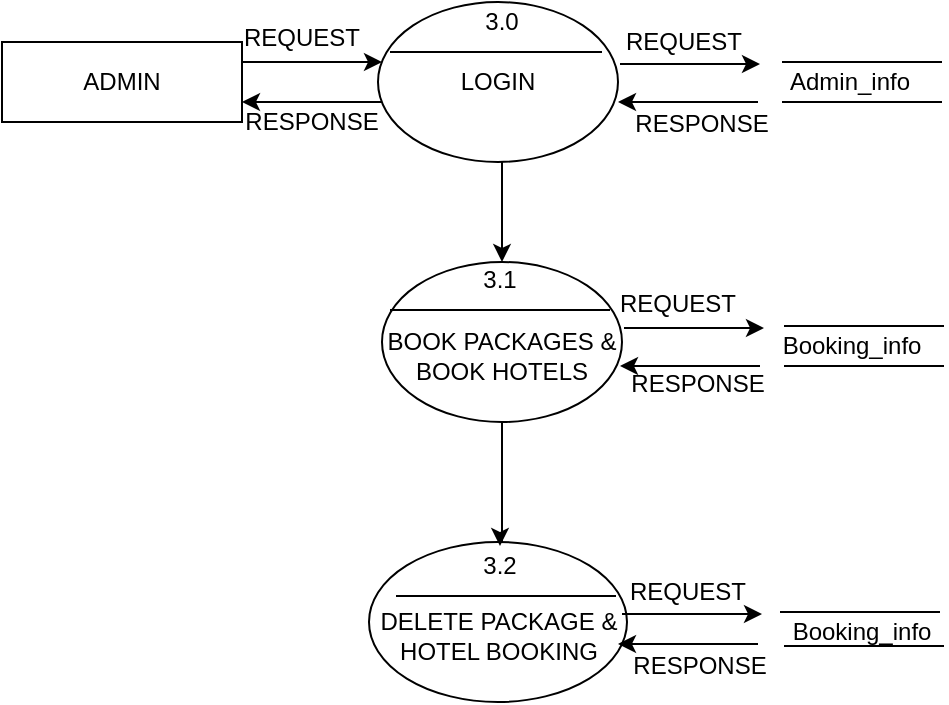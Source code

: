 <mxfile version="10.6.7" type="device"><diagram id="2GB4EXIPJ_VCHcRh5AVA" name="Page-1"><mxGraphModel dx="1010" dy="501" grid="1" gridSize="10" guides="1" tooltips="1" connect="1" arrows="1" fold="1" page="1" pageScale="1" pageWidth="850" pageHeight="1100" math="0" shadow="0"><root><mxCell id="0"/><mxCell id="1" parent="0"/><mxCell id="Bdqf27gfLDY2JfMCBj7o-1" value="ADMIN" style="rounded=0;whiteSpace=wrap;html=1;" parent="1" vertex="1"><mxGeometry x="50" y="30" width="120" height="40" as="geometry"/></mxCell><mxCell id="Bdqf27gfLDY2JfMCBj7o-2" value="" style="endArrow=classic;html=1;" parent="1" edge="1"><mxGeometry width="50" height="50" relative="1" as="geometry"><mxPoint x="170" y="40" as="sourcePoint"/><mxPoint x="240" y="40" as="targetPoint"/></mxGeometry></mxCell><mxCell id="Bdqf27gfLDY2JfMCBj7o-3" value="" style="endArrow=classic;html=1;" parent="1" edge="1"><mxGeometry width="50" height="50" relative="1" as="geometry"><mxPoint x="240" y="60" as="sourcePoint"/><mxPoint x="170" y="60" as="targetPoint"/></mxGeometry></mxCell><mxCell id="Bdqf27gfLDY2JfMCBj7o-4" value="" style="edgeStyle=orthogonalEdgeStyle;rounded=0;orthogonalLoop=1;jettySize=auto;html=1;" parent="1" edge="1"><mxGeometry relative="1" as="geometry"><mxPoint x="300" y="90" as="sourcePoint"/><mxPoint x="300" y="140" as="targetPoint"/></mxGeometry></mxCell><mxCell id="Bdqf27gfLDY2JfMCBj7o-5" value="&lt;div&gt;&lt;br&gt;&lt;/div&gt;&lt;div&gt;BOOK PACKAGES &amp;amp;&lt;/div&gt;&lt;div&gt;BOOK HOTELS&lt;br&gt;&lt;/div&gt;" style="ellipse;whiteSpace=wrap;html=1;" parent="1" vertex="1"><mxGeometry x="240" y="140" width="120" height="80" as="geometry"/></mxCell><mxCell id="Bdqf27gfLDY2JfMCBj7o-7" value="" style="endArrow=classic;html=1;" parent="1" edge="1"><mxGeometry width="50" height="50" relative="1" as="geometry"><mxPoint x="359" y="41" as="sourcePoint"/><mxPoint x="429" y="41" as="targetPoint"/></mxGeometry></mxCell><mxCell id="Bdqf27gfLDY2JfMCBj7o-8" value="" style="endArrow=classic;html=1;" parent="1" edge="1"><mxGeometry width="50" height="50" relative="1" as="geometry"><mxPoint x="428" y="60" as="sourcePoint"/><mxPoint x="358" y="60" as="targetPoint"/></mxGeometry></mxCell><mxCell id="Bdqf27gfLDY2JfMCBj7o-9" value="" style="endArrow=none;html=1;" parent="1" edge="1"><mxGeometry width="50" height="50" relative="1" as="geometry"><mxPoint x="440" y="40" as="sourcePoint"/><mxPoint x="520" y="40" as="targetPoint"/></mxGeometry></mxCell><mxCell id="Bdqf27gfLDY2JfMCBj7o-10" value="" style="endArrow=none;html=1;" parent="1" edge="1"><mxGeometry width="50" height="50" relative="1" as="geometry"><mxPoint x="440" y="60" as="sourcePoint"/><mxPoint x="520" y="60" as="targetPoint"/></mxGeometry></mxCell><mxCell id="Bdqf27gfLDY2JfMCBj7o-11" value="Admin_info" style="text;html=1;strokeColor=none;fillColor=none;align=center;verticalAlign=middle;whiteSpace=wrap;rounded=0;" parent="1" vertex="1"><mxGeometry x="454" y="45" width="40" height="10" as="geometry"/></mxCell><mxCell id="Bdqf27gfLDY2JfMCBj7o-12" value="" style="endArrow=classic;html=1;" parent="1" edge="1"><mxGeometry width="50" height="50" relative="1" as="geometry"><mxPoint x="361" y="173" as="sourcePoint"/><mxPoint x="431" y="173" as="targetPoint"/></mxGeometry></mxCell><mxCell id="Bdqf27gfLDY2JfMCBj7o-13" value="" style="endArrow=classic;html=1;" parent="1" edge="1"><mxGeometry width="50" height="50" relative="1" as="geometry"><mxPoint x="429" y="192" as="sourcePoint"/><mxPoint x="359" y="192" as="targetPoint"/></mxGeometry></mxCell><mxCell id="Bdqf27gfLDY2JfMCBj7o-14" value="" style="endArrow=none;html=1;" parent="1" edge="1"><mxGeometry width="50" height="50" relative="1" as="geometry"><mxPoint x="441" y="172" as="sourcePoint"/><mxPoint x="521" y="172" as="targetPoint"/></mxGeometry></mxCell><mxCell id="Bdqf27gfLDY2JfMCBj7o-15" value="" style="endArrow=none;html=1;" parent="1" edge="1"><mxGeometry width="50" height="50" relative="1" as="geometry"><mxPoint x="441" y="192" as="sourcePoint"/><mxPoint x="521" y="192" as="targetPoint"/></mxGeometry></mxCell><mxCell id="Bdqf27gfLDY2JfMCBj7o-16" value="Booking_info" style="text;html=1;strokeColor=none;fillColor=none;align=center;verticalAlign=middle;whiteSpace=wrap;rounded=0;" parent="1" vertex="1"><mxGeometry x="455" y="177" width="40" height="10" as="geometry"/></mxCell><mxCell id="Bdqf27gfLDY2JfMCBj7o-17" value="" style="endArrow=none;html=1;" parent="1" edge="1"><mxGeometry width="50" height="50" relative="1" as="geometry"><mxPoint x="244" y="164" as="sourcePoint"/><mxPoint x="354" y="164" as="targetPoint"/></mxGeometry></mxCell><mxCell id="Bdqf27gfLDY2JfMCBj7o-18" value="3.1" style="text;html=1;strokeColor=none;fillColor=none;align=center;verticalAlign=middle;whiteSpace=wrap;rounded=0;" parent="1" vertex="1"><mxGeometry x="279" y="139" width="40" height="20" as="geometry"/></mxCell><mxCell id="Bdqf27gfLDY2JfMCBj7o-19" value="REQUEST" style="text;html=1;strokeColor=none;fillColor=none;align=center;verticalAlign=middle;whiteSpace=wrap;rounded=0;" parent="1" vertex="1"><mxGeometry x="180" y="18" width="40" height="20" as="geometry"/></mxCell><mxCell id="Bdqf27gfLDY2JfMCBj7o-20" value="RESPONSE" style="text;html=1;strokeColor=none;fillColor=none;align=center;verticalAlign=middle;whiteSpace=wrap;rounded=0;" parent="1" vertex="1"><mxGeometry x="185" y="60" width="40" height="20" as="geometry"/></mxCell><mxCell id="Bdqf27gfLDY2JfMCBj7o-21" value="REQUEST" style="text;html=1;strokeColor=none;fillColor=none;align=center;verticalAlign=middle;whiteSpace=wrap;rounded=0;" parent="1" vertex="1"><mxGeometry x="371" y="20" width="40" height="20" as="geometry"/></mxCell><mxCell id="Bdqf27gfLDY2JfMCBj7o-22" value="RESPONSE" style="text;html=1;strokeColor=none;fillColor=none;align=center;verticalAlign=middle;whiteSpace=wrap;rounded=0;" parent="1" vertex="1"><mxGeometry x="380" y="61" width="40" height="20" as="geometry"/></mxCell><mxCell id="Bdqf27gfLDY2JfMCBj7o-23" value="RESPONSE" style="text;html=1;strokeColor=none;fillColor=none;align=center;verticalAlign=middle;whiteSpace=wrap;rounded=0;" parent="1" vertex="1"><mxGeometry x="378" y="191" width="40" height="20" as="geometry"/></mxCell><mxCell id="Bdqf27gfLDY2JfMCBj7o-24" value="REQUEST" style="text;html=1;strokeColor=none;fillColor=none;align=center;verticalAlign=middle;whiteSpace=wrap;rounded=0;" parent="1" vertex="1"><mxGeometry x="368" y="151" width="40" height="20" as="geometry"/></mxCell><mxCell id="Bdqf27gfLDY2JfMCBj7o-25" value="&lt;div&gt;&lt;br&gt;&lt;/div&gt;&lt;div&gt;DELETE PACKAGE &amp;amp;&lt;/div&gt;&lt;div&gt;HOTEL BOOKING&lt;br&gt;&lt;/div&gt;" style="ellipse;whiteSpace=wrap;html=1;" parent="1" vertex="1"><mxGeometry x="233.5" y="280" width="129" height="80" as="geometry"/></mxCell><mxCell id="Bdqf27gfLDY2JfMCBj7o-26" value="" style="endArrow=classic;html=1;" parent="1" edge="1"><mxGeometry width="50" height="50" relative="1" as="geometry"><mxPoint x="360" y="316" as="sourcePoint"/><mxPoint x="430" y="316" as="targetPoint"/></mxGeometry></mxCell><mxCell id="Bdqf27gfLDY2JfMCBj7o-27" value="" style="endArrow=none;html=1;" parent="1" edge="1"><mxGeometry width="50" height="50" relative="1" as="geometry"><mxPoint x="439" y="315" as="sourcePoint"/><mxPoint x="519" y="315" as="targetPoint"/></mxGeometry></mxCell><mxCell id="Bdqf27gfLDY2JfMCBj7o-28" value="" style="endArrow=none;html=1;" parent="1" edge="1"><mxGeometry width="50" height="50" relative="1" as="geometry"><mxPoint x="441" y="332" as="sourcePoint"/><mxPoint x="521" y="332" as="targetPoint"/></mxGeometry></mxCell><mxCell id="Bdqf27gfLDY2JfMCBj7o-29" value="Booking_info" style="text;html=1;strokeColor=none;fillColor=none;align=center;verticalAlign=middle;whiteSpace=wrap;rounded=0;" parent="1" vertex="1"><mxGeometry x="460" y="320" width="40" height="10" as="geometry"/></mxCell><mxCell id="Bdqf27gfLDY2JfMCBj7o-30" value="" style="endArrow=none;html=1;" parent="1" edge="1"><mxGeometry width="50" height="50" relative="1" as="geometry"><mxPoint x="247" y="307" as="sourcePoint"/><mxPoint x="357" y="307" as="targetPoint"/></mxGeometry></mxCell><mxCell id="Bdqf27gfLDY2JfMCBj7o-31" value="" style="edgeStyle=orthogonalEdgeStyle;rounded=0;orthogonalLoop=1;jettySize=auto;html=1;exitX=0.5;exitY=1;exitDx=0;exitDy=0;entryX=0.5;entryY=0;entryDx=0;entryDy=0;" parent="1" source="Bdqf27gfLDY2JfMCBj7o-5" target="Bdqf27gfLDY2JfMCBj7o-32" edge="1"><mxGeometry relative="1" as="geometry"><mxPoint x="300" y="240" as="sourcePoint"/><mxPoint x="160" y="280" as="targetPoint"/><Array as="points"><mxPoint x="300" y="280"/><mxPoint x="299" y="280"/></Array></mxGeometry></mxCell><mxCell id="Bdqf27gfLDY2JfMCBj7o-32" value="3.2" style="text;html=1;strokeColor=none;fillColor=none;align=center;verticalAlign=middle;whiteSpace=wrap;rounded=0;" parent="1" vertex="1"><mxGeometry x="279" y="282" width="40" height="20" as="geometry"/></mxCell><mxCell id="Bdqf27gfLDY2JfMCBj7o-33" value="RESPONSE" style="text;html=1;strokeColor=none;fillColor=none;align=center;verticalAlign=middle;whiteSpace=wrap;rounded=0;" parent="1" vertex="1"><mxGeometry x="379" y="332" width="40" height="20" as="geometry"/></mxCell><mxCell id="Bdqf27gfLDY2JfMCBj7o-34" value="REQUEST" style="text;html=1;strokeColor=none;fillColor=none;align=center;verticalAlign=middle;whiteSpace=wrap;rounded=0;" parent="1" vertex="1"><mxGeometry x="373" y="295" width="40" height="20" as="geometry"/></mxCell><mxCell id="Bdqf27gfLDY2JfMCBj7o-35" value="" style="endArrow=classic;html=1;" parent="1" edge="1"><mxGeometry width="50" height="50" relative="1" as="geometry"><mxPoint x="428" y="331" as="sourcePoint"/><mxPoint x="358" y="331" as="targetPoint"/></mxGeometry></mxCell><mxCell id="Bdqf27gfLDY2JfMCBj7o-36" value="LOGIN" style="ellipse;whiteSpace=wrap;html=1;" parent="1" vertex="1"><mxGeometry x="238" y="10" width="120" height="80" as="geometry"/></mxCell><mxCell id="Bdqf27gfLDY2JfMCBj7o-37" value="" style="endArrow=none;html=1;" parent="1" edge="1"><mxGeometry width="50" height="50" relative="1" as="geometry"><mxPoint x="244" y="35" as="sourcePoint"/><mxPoint x="350" y="35" as="targetPoint"/></mxGeometry></mxCell><mxCell id="Bdqf27gfLDY2JfMCBj7o-38" value="3.0" style="text;html=1;strokeColor=none;fillColor=none;align=center;verticalAlign=middle;whiteSpace=wrap;rounded=0;" parent="1" vertex="1"><mxGeometry x="280" y="10" width="40" height="20" as="geometry"/></mxCell></root></mxGraphModel></diagram></mxfile>